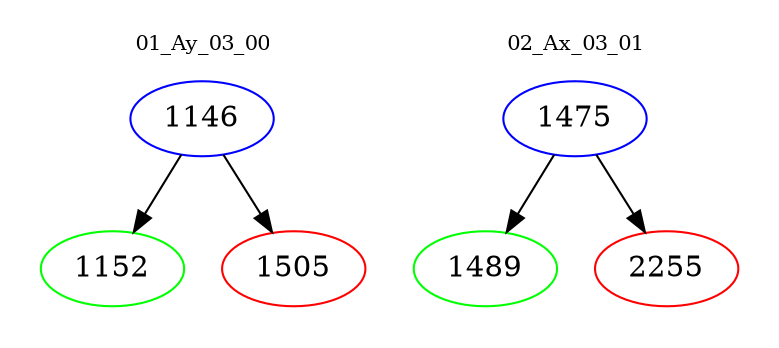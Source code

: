digraph{
subgraph cluster_0 {
color = white
label = "01_Ay_03_00";
fontsize=10;
T0_1146 [label="1146", color="blue"]
T0_1146 -> T0_1152 [color="black"]
T0_1152 [label="1152", color="green"]
T0_1146 -> T0_1505 [color="black"]
T0_1505 [label="1505", color="red"]
}
subgraph cluster_1 {
color = white
label = "02_Ax_03_01";
fontsize=10;
T1_1475 [label="1475", color="blue"]
T1_1475 -> T1_1489 [color="black"]
T1_1489 [label="1489", color="green"]
T1_1475 -> T1_2255 [color="black"]
T1_2255 [label="2255", color="red"]
}
}

